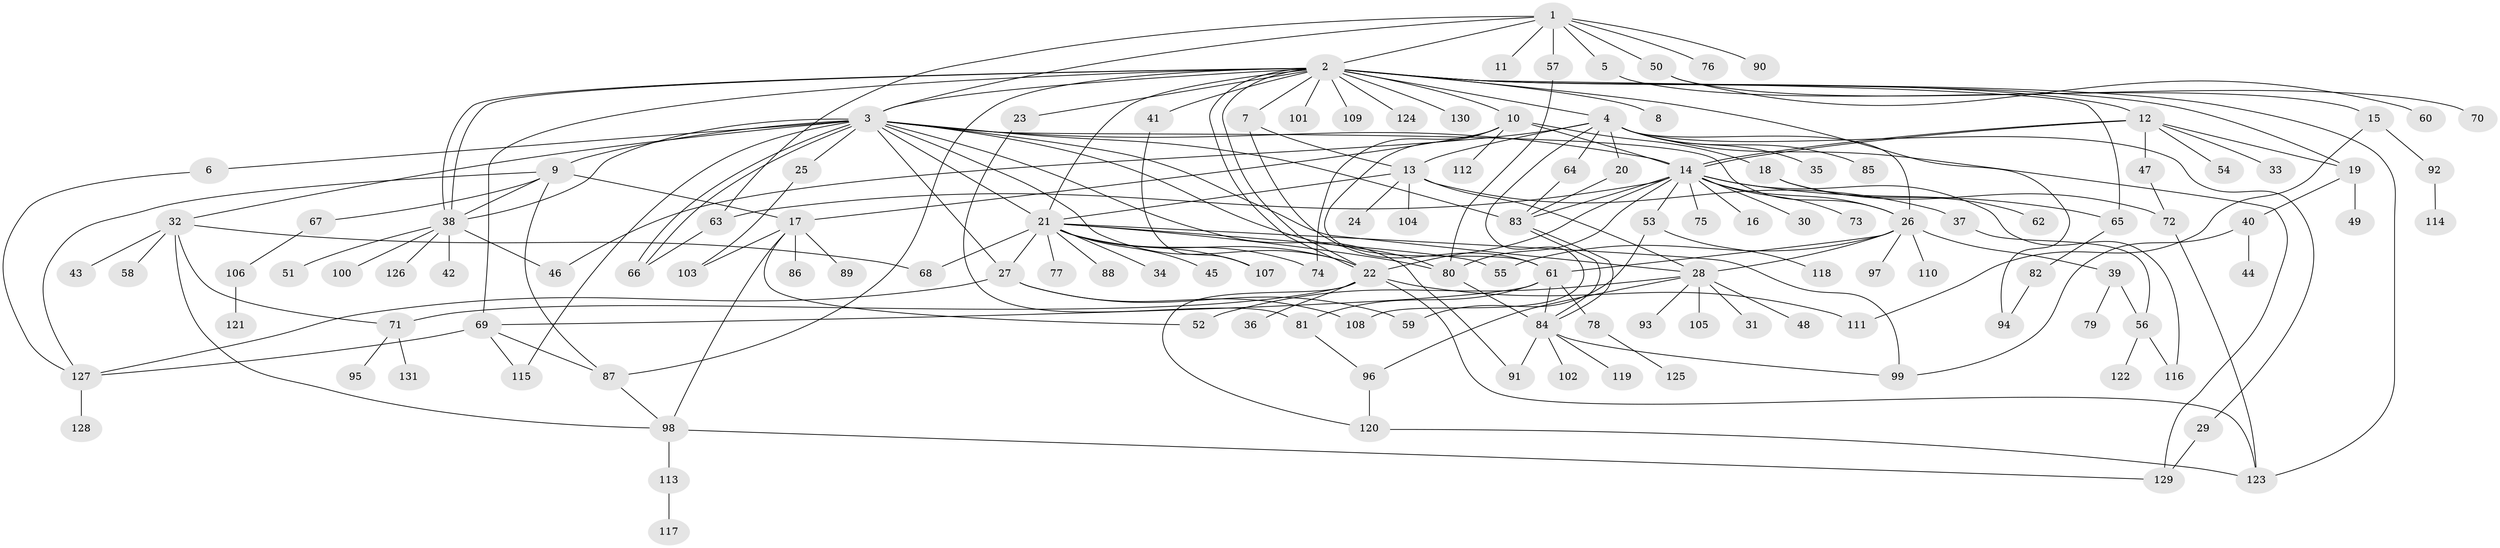 // Generated by graph-tools (version 1.1) at 2025/35/03/09/25 02:35:34]
// undirected, 131 vertices, 201 edges
graph export_dot {
graph [start="1"]
  node [color=gray90,style=filled];
  1;
  2;
  3;
  4;
  5;
  6;
  7;
  8;
  9;
  10;
  11;
  12;
  13;
  14;
  15;
  16;
  17;
  18;
  19;
  20;
  21;
  22;
  23;
  24;
  25;
  26;
  27;
  28;
  29;
  30;
  31;
  32;
  33;
  34;
  35;
  36;
  37;
  38;
  39;
  40;
  41;
  42;
  43;
  44;
  45;
  46;
  47;
  48;
  49;
  50;
  51;
  52;
  53;
  54;
  55;
  56;
  57;
  58;
  59;
  60;
  61;
  62;
  63;
  64;
  65;
  66;
  67;
  68;
  69;
  70;
  71;
  72;
  73;
  74;
  75;
  76;
  77;
  78;
  79;
  80;
  81;
  82;
  83;
  84;
  85;
  86;
  87;
  88;
  89;
  90;
  91;
  92;
  93;
  94;
  95;
  96;
  97;
  98;
  99;
  100;
  101;
  102;
  103;
  104;
  105;
  106;
  107;
  108;
  109;
  110;
  111;
  112;
  113;
  114;
  115;
  116;
  117;
  118;
  119;
  120;
  121;
  122;
  123;
  124;
  125;
  126;
  127;
  128;
  129;
  130;
  131;
  1 -- 2;
  1 -- 3;
  1 -- 5;
  1 -- 11;
  1 -- 50;
  1 -- 57;
  1 -- 63;
  1 -- 76;
  1 -- 90;
  2 -- 3;
  2 -- 4;
  2 -- 7;
  2 -- 8;
  2 -- 10;
  2 -- 12;
  2 -- 19;
  2 -- 21;
  2 -- 22;
  2 -- 22;
  2 -- 23;
  2 -- 38;
  2 -- 38;
  2 -- 41;
  2 -- 65;
  2 -- 69;
  2 -- 87;
  2 -- 94;
  2 -- 101;
  2 -- 109;
  2 -- 123;
  2 -- 124;
  2 -- 130;
  3 -- 6;
  3 -- 9;
  3 -- 14;
  3 -- 21;
  3 -- 22;
  3 -- 25;
  3 -- 26;
  3 -- 27;
  3 -- 28;
  3 -- 32;
  3 -- 38;
  3 -- 66;
  3 -- 66;
  3 -- 80;
  3 -- 83;
  3 -- 91;
  3 -- 115;
  4 -- 13;
  4 -- 20;
  4 -- 26;
  4 -- 29;
  4 -- 35;
  4 -- 46;
  4 -- 64;
  4 -- 85;
  4 -- 108;
  4 -- 129;
  5 -- 15;
  6 -- 127;
  7 -- 13;
  7 -- 61;
  9 -- 17;
  9 -- 38;
  9 -- 67;
  9 -- 87;
  9 -- 127;
  10 -- 14;
  10 -- 17;
  10 -- 18;
  10 -- 61;
  10 -- 74;
  10 -- 112;
  12 -- 14;
  12 -- 14;
  12 -- 19;
  12 -- 33;
  12 -- 47;
  12 -- 54;
  13 -- 21;
  13 -- 24;
  13 -- 28;
  13 -- 37;
  13 -- 104;
  14 -- 16;
  14 -- 22;
  14 -- 26;
  14 -- 30;
  14 -- 53;
  14 -- 63;
  14 -- 65;
  14 -- 73;
  14 -- 75;
  14 -- 80;
  14 -- 83;
  14 -- 116;
  15 -- 92;
  15 -- 111;
  17 -- 52;
  17 -- 86;
  17 -- 89;
  17 -- 98;
  17 -- 103;
  18 -- 62;
  18 -- 72;
  19 -- 40;
  19 -- 49;
  20 -- 83;
  21 -- 22;
  21 -- 27;
  21 -- 34;
  21 -- 45;
  21 -- 55;
  21 -- 68;
  21 -- 74;
  21 -- 77;
  21 -- 80;
  21 -- 88;
  21 -- 99;
  21 -- 107;
  22 -- 36;
  22 -- 71;
  22 -- 111;
  22 -- 120;
  22 -- 123;
  23 -- 81;
  25 -- 103;
  26 -- 28;
  26 -- 39;
  26 -- 55;
  26 -- 61;
  26 -- 97;
  26 -- 110;
  27 -- 59;
  27 -- 108;
  27 -- 127;
  28 -- 31;
  28 -- 48;
  28 -- 52;
  28 -- 93;
  28 -- 96;
  28 -- 105;
  29 -- 129;
  32 -- 43;
  32 -- 58;
  32 -- 68;
  32 -- 71;
  32 -- 98;
  37 -- 56;
  38 -- 42;
  38 -- 46;
  38 -- 51;
  38 -- 100;
  38 -- 126;
  39 -- 56;
  39 -- 79;
  40 -- 44;
  40 -- 99;
  41 -- 107;
  47 -- 72;
  50 -- 60;
  50 -- 70;
  53 -- 59;
  53 -- 118;
  56 -- 116;
  56 -- 122;
  57 -- 80;
  61 -- 69;
  61 -- 78;
  61 -- 81;
  61 -- 84;
  63 -- 66;
  64 -- 83;
  65 -- 82;
  67 -- 106;
  69 -- 87;
  69 -- 115;
  69 -- 127;
  71 -- 95;
  71 -- 131;
  72 -- 123;
  78 -- 125;
  80 -- 84;
  81 -- 96;
  82 -- 94;
  83 -- 84;
  83 -- 84;
  84 -- 91;
  84 -- 99;
  84 -- 102;
  84 -- 119;
  87 -- 98;
  92 -- 114;
  96 -- 120;
  98 -- 113;
  98 -- 129;
  106 -- 121;
  113 -- 117;
  120 -- 123;
  127 -- 128;
}
